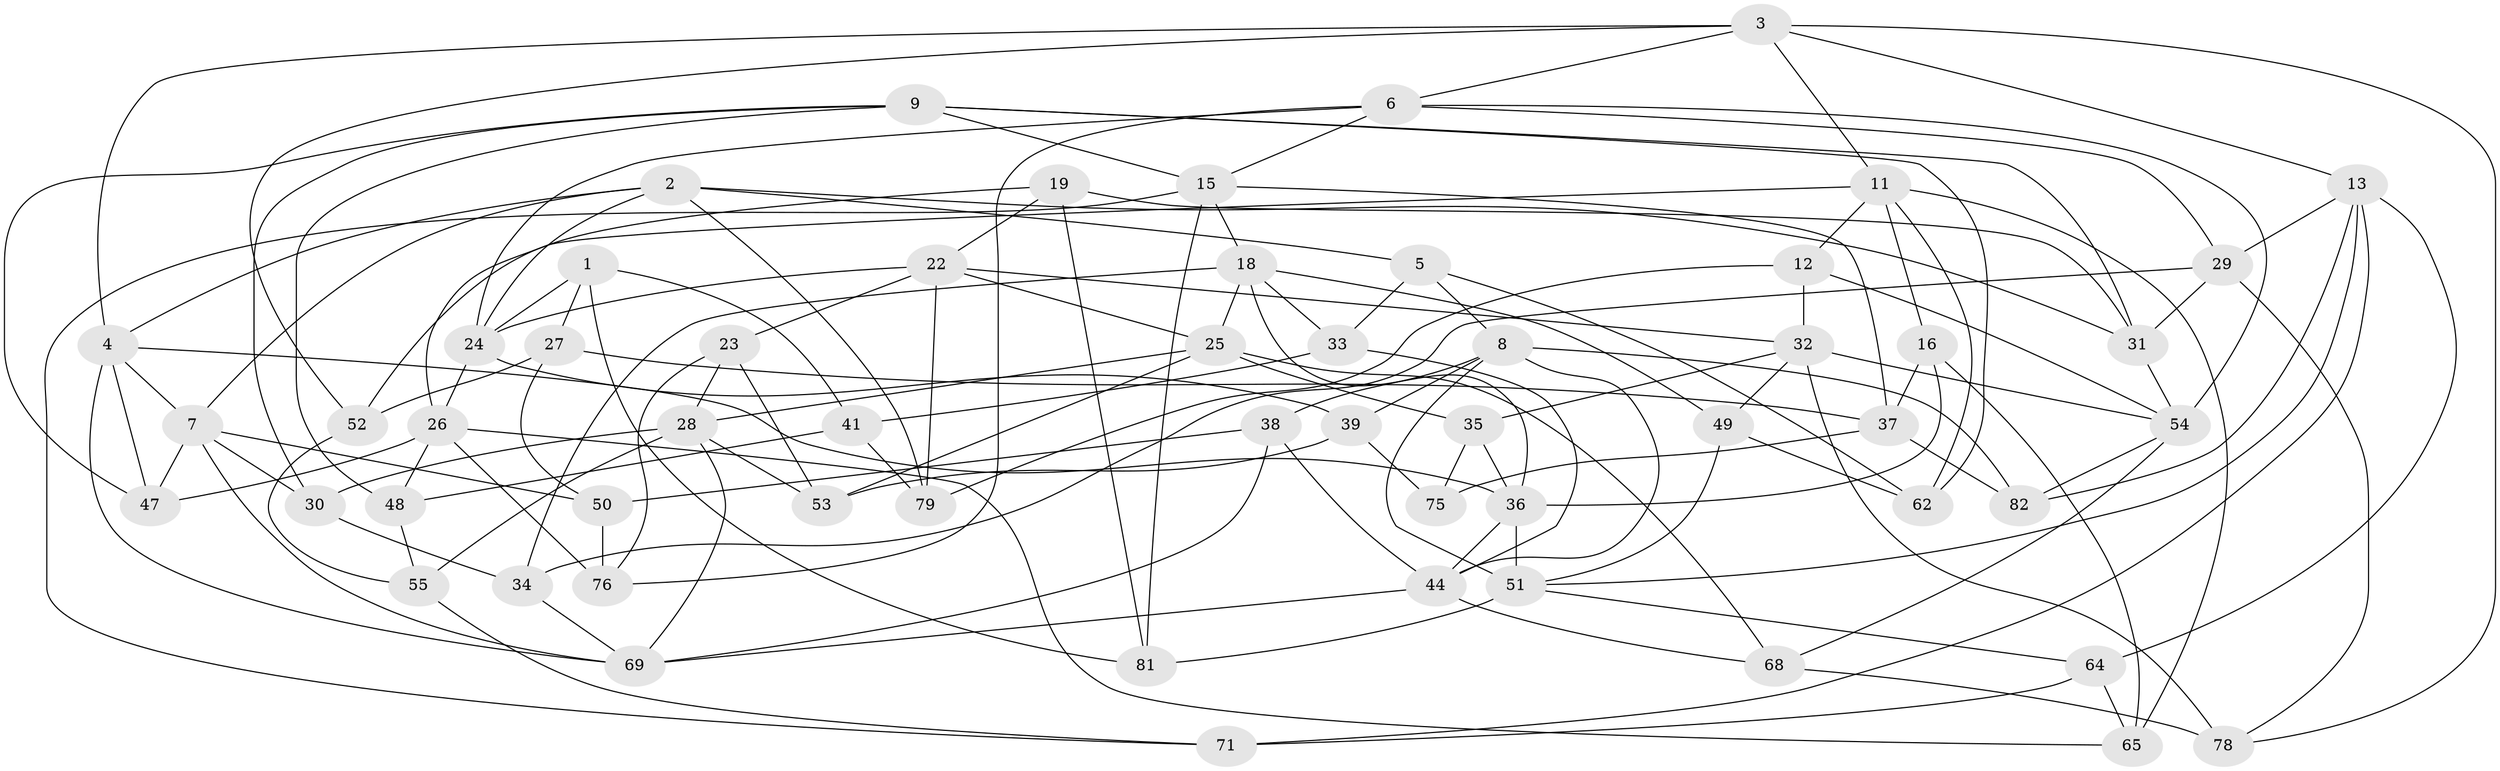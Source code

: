 // original degree distribution, {4: 1.0}
// Generated by graph-tools (version 1.1) at 2025/11/02/27/25 16:11:43]
// undirected, 57 vertices, 137 edges
graph export_dot {
graph [start="1"]
  node [color=gray90,style=filled];
  1;
  2 [super="+14"];
  3 [super="+10"];
  4 [super="+63"];
  5;
  6 [super="+80"];
  7 [super="+17"];
  8 [super="+20"];
  9 [super="+43"];
  11 [super="+70"];
  12;
  13 [super="+45"];
  15 [super="+66"];
  16;
  18 [super="+21"];
  19;
  22 [super="+42"];
  23;
  24 [super="+56"];
  25 [super="+60"];
  26 [super="+59"];
  27;
  28 [super="+57"];
  29 [super="+40"];
  30;
  31 [super="+67"];
  32 [super="+58"];
  33;
  34;
  35;
  36 [super="+46"];
  37 [super="+73"];
  38;
  39;
  41;
  44 [super="+61"];
  47;
  48;
  49;
  50;
  51 [super="+74"];
  52;
  53;
  54 [super="+72"];
  55;
  62;
  64;
  65;
  68;
  69 [super="+77"];
  71;
  75;
  76;
  78;
  79;
  81;
  82;
  1 -- 81;
  1 -- 24;
  1 -- 27;
  1 -- 41;
  2 -- 5;
  2 -- 7;
  2 -- 24;
  2 -- 4;
  2 -- 31;
  2 -- 79;
  3 -- 11;
  3 -- 52;
  3 -- 4;
  3 -- 78;
  3 -- 13;
  3 -- 6;
  4 -- 69;
  4 -- 36;
  4 -- 47;
  4 -- 7;
  5 -- 33;
  5 -- 8;
  5 -- 62;
  6 -- 29;
  6 -- 54;
  6 -- 24;
  6 -- 76;
  6 -- 15;
  7 -- 69;
  7 -- 50;
  7 -- 30;
  7 -- 47;
  8 -- 38;
  8 -- 44;
  8 -- 82;
  8 -- 51;
  8 -- 39;
  9 -- 31;
  9 -- 62;
  9 -- 15;
  9 -- 48;
  9 -- 30;
  9 -- 47;
  11 -- 12;
  11 -- 52;
  11 -- 16;
  11 -- 65;
  11 -- 62;
  12 -- 79;
  12 -- 54;
  12 -- 32;
  13 -- 71;
  13 -- 64;
  13 -- 51;
  13 -- 82;
  13 -- 29;
  15 -- 18;
  15 -- 81;
  15 -- 37;
  15 -- 71;
  16 -- 65;
  16 -- 37;
  16 -- 36;
  18 -- 49;
  18 -- 33;
  18 -- 34;
  18 -- 36;
  18 -- 25;
  19 -- 81;
  19 -- 31;
  19 -- 22;
  19 -- 26;
  22 -- 24;
  22 -- 23;
  22 -- 25;
  22 -- 32;
  22 -- 79;
  23 -- 76;
  23 -- 28;
  23 -- 53;
  24 -- 26;
  24 -- 39;
  25 -- 35;
  25 -- 68;
  25 -- 28;
  25 -- 53;
  26 -- 76;
  26 -- 65;
  26 -- 48;
  26 -- 47;
  27 -- 37;
  27 -- 50;
  27 -- 52;
  28 -- 30;
  28 -- 53;
  28 -- 55;
  28 -- 69;
  29 -- 34;
  29 -- 78;
  29 -- 31 [weight=2];
  30 -- 34;
  31 -- 54;
  32 -- 49;
  32 -- 78;
  32 -- 35;
  32 -- 54;
  33 -- 44;
  33 -- 41;
  34 -- 69;
  35 -- 75;
  35 -- 36;
  36 -- 44;
  36 -- 51;
  37 -- 75 [weight=2];
  37 -- 82;
  38 -- 50;
  38 -- 44;
  38 -- 69;
  39 -- 75;
  39 -- 53;
  41 -- 48;
  41 -- 79;
  44 -- 68;
  44 -- 69;
  48 -- 55;
  49 -- 62;
  49 -- 51;
  50 -- 76;
  51 -- 81;
  51 -- 64;
  52 -- 55;
  54 -- 82;
  54 -- 68;
  55 -- 71;
  64 -- 71;
  64 -- 65;
  68 -- 78;
}
